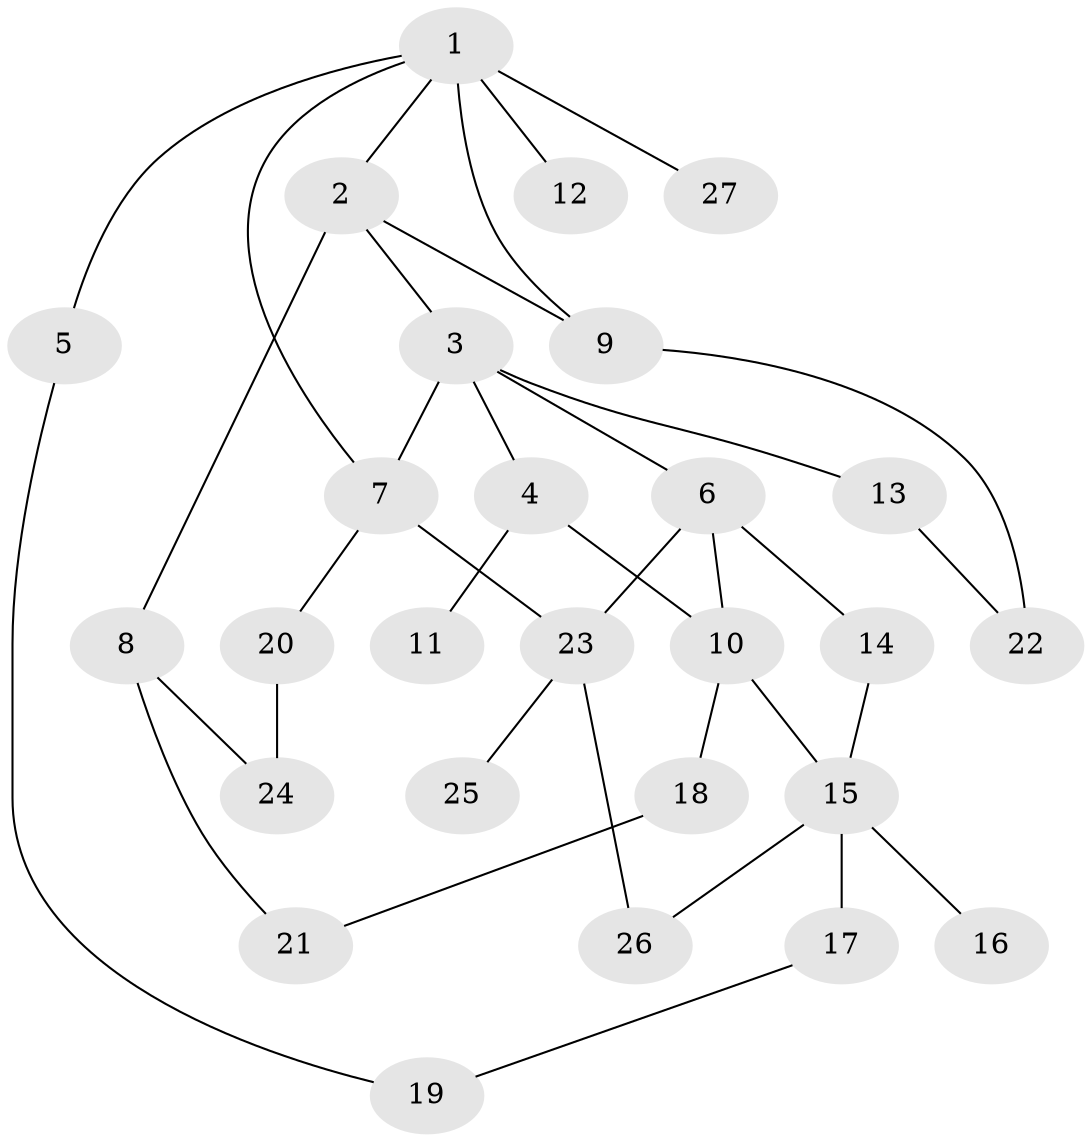 // original degree distribution, {5: 0.11320754716981132, 4: 0.09433962264150944, 2: 0.3584905660377358, 6: 0.018867924528301886, 3: 0.1509433962264151, 1: 0.2641509433962264}
// Generated by graph-tools (version 1.1) at 2025/34/03/09/25 02:34:25]
// undirected, 27 vertices, 36 edges
graph export_dot {
graph [start="1"]
  node [color=gray90,style=filled];
  1;
  2;
  3;
  4;
  5;
  6;
  7;
  8;
  9;
  10;
  11;
  12;
  13;
  14;
  15;
  16;
  17;
  18;
  19;
  20;
  21;
  22;
  23;
  24;
  25;
  26;
  27;
  1 -- 2 [weight=1.0];
  1 -- 5 [weight=1.0];
  1 -- 7 [weight=1.0];
  1 -- 9 [weight=1.0];
  1 -- 12 [weight=2.0];
  1 -- 27 [weight=1.0];
  2 -- 3 [weight=1.0];
  2 -- 8 [weight=1.0];
  2 -- 9 [weight=1.0];
  3 -- 4 [weight=1.0];
  3 -- 6 [weight=1.0];
  3 -- 7 [weight=1.0];
  3 -- 13 [weight=1.0];
  4 -- 10 [weight=1.0];
  4 -- 11 [weight=1.0];
  5 -- 19 [weight=1.0];
  6 -- 10 [weight=1.0];
  6 -- 14 [weight=1.0];
  6 -- 23 [weight=1.0];
  7 -- 20 [weight=2.0];
  7 -- 23 [weight=1.0];
  8 -- 21 [weight=1.0];
  8 -- 24 [weight=1.0];
  9 -- 22 [weight=1.0];
  10 -- 15 [weight=1.0];
  10 -- 18 [weight=1.0];
  13 -- 22 [weight=1.0];
  14 -- 15 [weight=1.0];
  15 -- 16 [weight=1.0];
  15 -- 17 [weight=3.0];
  15 -- 26 [weight=1.0];
  17 -- 19 [weight=1.0];
  18 -- 21 [weight=1.0];
  20 -- 24 [weight=2.0];
  23 -- 25 [weight=1.0];
  23 -- 26 [weight=1.0];
}
